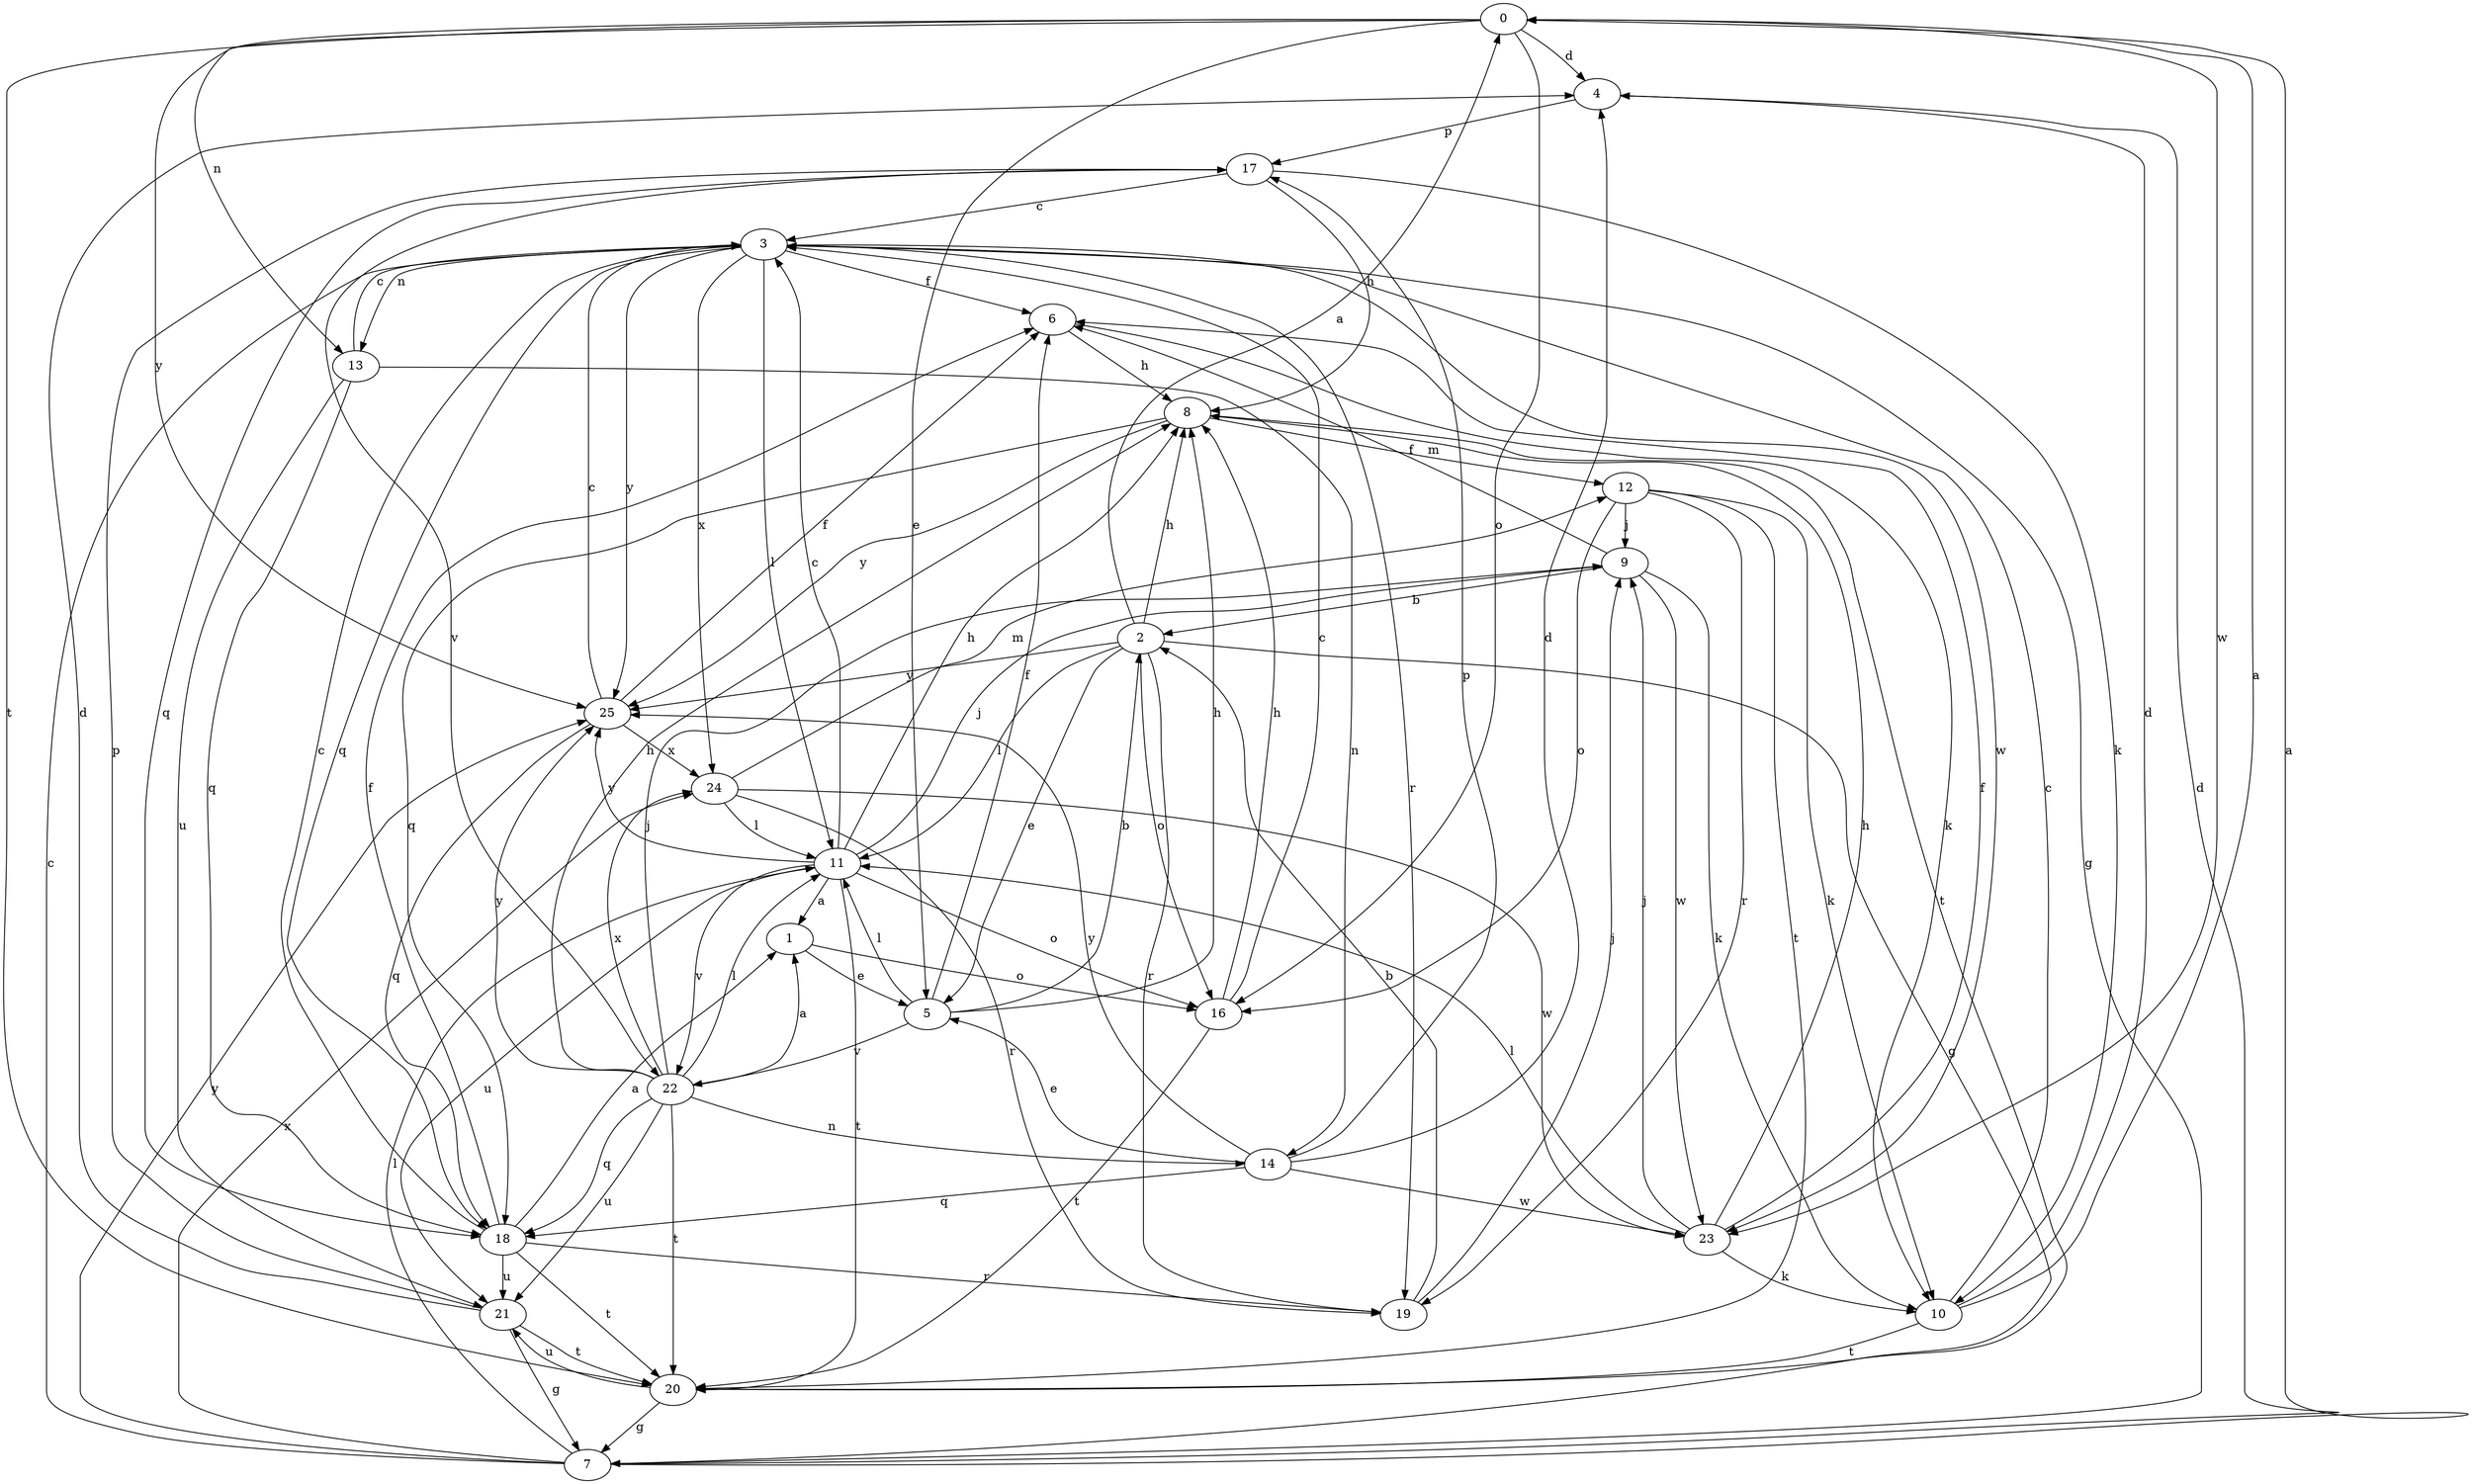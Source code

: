 strict digraph  {
0;
1;
2;
3;
4;
5;
6;
7;
8;
9;
10;
11;
12;
13;
14;
16;
17;
18;
19;
20;
21;
22;
23;
24;
25;
0 -> 4  [label=d];
0 -> 5  [label=e];
0 -> 13  [label=n];
0 -> 16  [label=o];
0 -> 20  [label=t];
0 -> 23  [label=w];
0 -> 25  [label=y];
1 -> 5  [label=e];
1 -> 16  [label=o];
2 -> 0  [label=a];
2 -> 5  [label=e];
2 -> 7  [label=g];
2 -> 8  [label=h];
2 -> 11  [label=l];
2 -> 16  [label=o];
2 -> 19  [label=r];
2 -> 25  [label=y];
3 -> 6  [label=f];
3 -> 7  [label=g];
3 -> 11  [label=l];
3 -> 13  [label=n];
3 -> 18  [label=q];
3 -> 19  [label=r];
3 -> 23  [label=w];
3 -> 24  [label=x];
3 -> 25  [label=y];
4 -> 17  [label=p];
5 -> 2  [label=b];
5 -> 6  [label=f];
5 -> 8  [label=h];
5 -> 11  [label=l];
5 -> 22  [label=v];
6 -> 8  [label=h];
6 -> 10  [label=k];
7 -> 0  [label=a];
7 -> 3  [label=c];
7 -> 4  [label=d];
7 -> 11  [label=l];
7 -> 24  [label=x];
7 -> 25  [label=y];
8 -> 12  [label=m];
8 -> 18  [label=q];
8 -> 20  [label=t];
8 -> 25  [label=y];
9 -> 2  [label=b];
9 -> 6  [label=f];
9 -> 10  [label=k];
9 -> 23  [label=w];
10 -> 0  [label=a];
10 -> 3  [label=c];
10 -> 4  [label=d];
10 -> 20  [label=t];
11 -> 1  [label=a];
11 -> 3  [label=c];
11 -> 8  [label=h];
11 -> 9  [label=j];
11 -> 16  [label=o];
11 -> 20  [label=t];
11 -> 21  [label=u];
11 -> 22  [label=v];
11 -> 25  [label=y];
12 -> 9  [label=j];
12 -> 10  [label=k];
12 -> 16  [label=o];
12 -> 19  [label=r];
12 -> 20  [label=t];
13 -> 3  [label=c];
13 -> 14  [label=n];
13 -> 18  [label=q];
13 -> 21  [label=u];
14 -> 4  [label=d];
14 -> 5  [label=e];
14 -> 17  [label=p];
14 -> 18  [label=q];
14 -> 23  [label=w];
14 -> 25  [label=y];
16 -> 3  [label=c];
16 -> 8  [label=h];
16 -> 20  [label=t];
17 -> 3  [label=c];
17 -> 8  [label=h];
17 -> 10  [label=k];
17 -> 18  [label=q];
17 -> 22  [label=v];
18 -> 1  [label=a];
18 -> 3  [label=c];
18 -> 6  [label=f];
18 -> 19  [label=r];
18 -> 20  [label=t];
18 -> 21  [label=u];
19 -> 2  [label=b];
19 -> 9  [label=j];
20 -> 7  [label=g];
20 -> 21  [label=u];
21 -> 4  [label=d];
21 -> 7  [label=g];
21 -> 17  [label=p];
21 -> 20  [label=t];
22 -> 1  [label=a];
22 -> 8  [label=h];
22 -> 9  [label=j];
22 -> 11  [label=l];
22 -> 14  [label=n];
22 -> 18  [label=q];
22 -> 20  [label=t];
22 -> 21  [label=u];
22 -> 24  [label=x];
22 -> 25  [label=y];
23 -> 6  [label=f];
23 -> 8  [label=h];
23 -> 9  [label=j];
23 -> 10  [label=k];
23 -> 11  [label=l];
24 -> 11  [label=l];
24 -> 12  [label=m];
24 -> 19  [label=r];
24 -> 23  [label=w];
25 -> 3  [label=c];
25 -> 6  [label=f];
25 -> 18  [label=q];
25 -> 24  [label=x];
}
